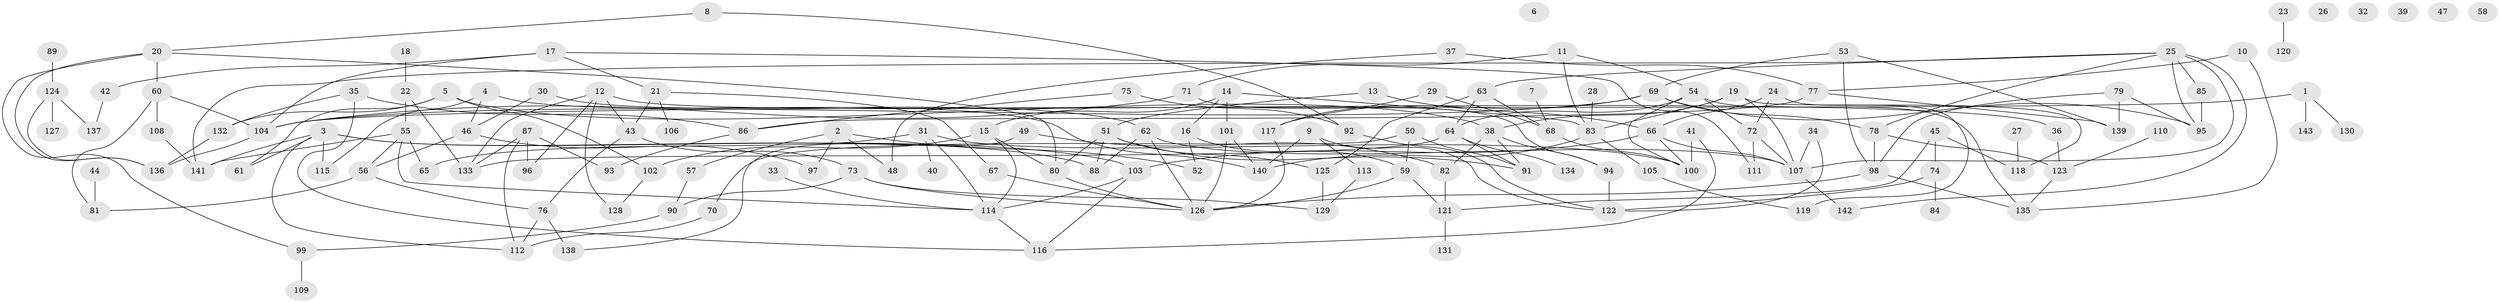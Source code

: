 // Generated by graph-tools (version 1.1) at 2025/33/03/09/25 02:33:39]
// undirected, 143 vertices, 213 edges
graph export_dot {
graph [start="1"]
  node [color=gray90,style=filled];
  1;
  2;
  3;
  4;
  5;
  6;
  7;
  8;
  9;
  10;
  11;
  12;
  13;
  14;
  15;
  16;
  17;
  18;
  19;
  20;
  21;
  22;
  23;
  24;
  25;
  26;
  27;
  28;
  29;
  30;
  31;
  32;
  33;
  34;
  35;
  36;
  37;
  38;
  39;
  40;
  41;
  42;
  43;
  44;
  45;
  46;
  47;
  48;
  49;
  50;
  51;
  52;
  53;
  54;
  55;
  56;
  57;
  58;
  59;
  60;
  61;
  62;
  63;
  64;
  65;
  66;
  67;
  68;
  69;
  70;
  71;
  72;
  73;
  74;
  75;
  76;
  77;
  78;
  79;
  80;
  81;
  82;
  83;
  84;
  85;
  86;
  87;
  88;
  89;
  90;
  91;
  92;
  93;
  94;
  95;
  96;
  97;
  98;
  99;
  100;
  101;
  102;
  103;
  104;
  105;
  106;
  107;
  108;
  109;
  110;
  111;
  112;
  113;
  114;
  115;
  116;
  117;
  118;
  119;
  120;
  121;
  122;
  123;
  124;
  125;
  126;
  127;
  128;
  129;
  130;
  131;
  132;
  133;
  134;
  135;
  136;
  137;
  138;
  139;
  140;
  141;
  142;
  143;
  1 -- 104;
  1 -- 130;
  1 -- 143;
  2 -- 48;
  2 -- 52;
  2 -- 57;
  2 -- 97;
  3 -- 61;
  3 -- 88;
  3 -- 103;
  3 -- 112;
  3 -- 115;
  3 -- 141;
  4 -- 46;
  4 -- 115;
  4 -- 140;
  5 -- 38;
  5 -- 61;
  5 -- 102;
  5 -- 132;
  7 -- 68;
  8 -- 20;
  8 -- 92;
  9 -- 113;
  9 -- 122;
  9 -- 140;
  10 -- 77;
  10 -- 135;
  11 -- 54;
  11 -- 71;
  11 -- 83;
  12 -- 36;
  12 -- 43;
  12 -- 96;
  12 -- 128;
  12 -- 133;
  13 -- 51;
  13 -- 66;
  14 -- 15;
  14 -- 16;
  14 -- 83;
  14 -- 101;
  15 -- 80;
  15 -- 102;
  15 -- 114;
  16 -- 52;
  16 -- 59;
  17 -- 21;
  17 -- 42;
  17 -- 104;
  17 -- 111;
  18 -- 22;
  19 -- 38;
  19 -- 83;
  19 -- 107;
  19 -- 118;
  20 -- 60;
  20 -- 80;
  20 -- 99;
  20 -- 136;
  21 -- 43;
  21 -- 67;
  21 -- 106;
  22 -- 55;
  22 -- 133;
  23 -- 120;
  24 -- 66;
  24 -- 72;
  24 -- 119;
  25 -- 63;
  25 -- 78;
  25 -- 85;
  25 -- 95;
  25 -- 107;
  25 -- 141;
  25 -- 142;
  27 -- 118;
  28 -- 83;
  29 -- 68;
  29 -- 117;
  30 -- 46;
  30 -- 62;
  31 -- 40;
  31 -- 65;
  31 -- 100;
  31 -- 114;
  33 -- 114;
  34 -- 107;
  34 -- 122;
  35 -- 86;
  35 -- 116;
  35 -- 132;
  36 -- 123;
  37 -- 48;
  37 -- 77;
  38 -- 82;
  38 -- 91;
  38 -- 94;
  41 -- 100;
  41 -- 116;
  42 -- 137;
  43 -- 73;
  43 -- 76;
  44 -- 81;
  45 -- 74;
  45 -- 118;
  45 -- 121;
  46 -- 56;
  46 -- 97;
  49 -- 82;
  49 -- 138;
  50 -- 59;
  50 -- 70;
  50 -- 91;
  51 -- 80;
  51 -- 88;
  51 -- 91;
  51 -- 125;
  53 -- 69;
  53 -- 98;
  53 -- 139;
  54 -- 64;
  54 -- 72;
  54 -- 100;
  54 -- 135;
  55 -- 56;
  55 -- 65;
  55 -- 114;
  55 -- 141;
  56 -- 76;
  56 -- 81;
  57 -- 90;
  59 -- 121;
  59 -- 126;
  60 -- 81;
  60 -- 104;
  60 -- 108;
  62 -- 88;
  62 -- 107;
  62 -- 126;
  63 -- 64;
  63 -- 68;
  63 -- 125;
  64 -- 91;
  64 -- 133;
  64 -- 134;
  66 -- 100;
  66 -- 103;
  66 -- 107;
  67 -- 126;
  68 -- 100;
  69 -- 78;
  69 -- 95;
  69 -- 104;
  69 -- 117;
  70 -- 112;
  71 -- 94;
  71 -- 104;
  72 -- 107;
  72 -- 111;
  73 -- 90;
  73 -- 126;
  73 -- 129;
  74 -- 84;
  74 -- 122;
  75 -- 86;
  75 -- 92;
  76 -- 112;
  76 -- 138;
  77 -- 86;
  77 -- 139;
  78 -- 98;
  78 -- 123;
  79 -- 95;
  79 -- 98;
  79 -- 139;
  80 -- 126;
  82 -- 121;
  83 -- 105;
  83 -- 140;
  85 -- 95;
  86 -- 93;
  87 -- 93;
  87 -- 96;
  87 -- 112;
  87 -- 133;
  89 -- 124;
  90 -- 99;
  92 -- 122;
  94 -- 122;
  98 -- 126;
  98 -- 135;
  99 -- 109;
  101 -- 126;
  101 -- 140;
  102 -- 128;
  103 -- 114;
  103 -- 116;
  104 -- 136;
  105 -- 119;
  107 -- 142;
  108 -- 141;
  110 -- 123;
  113 -- 129;
  114 -- 116;
  117 -- 126;
  121 -- 131;
  123 -- 135;
  124 -- 127;
  124 -- 136;
  124 -- 137;
  125 -- 129;
  132 -- 136;
}
